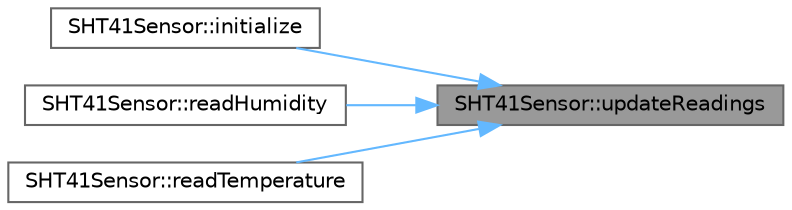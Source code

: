digraph "SHT41Sensor::updateReadings"
{
 // LATEX_PDF_SIZE
  bgcolor="transparent";
  edge [fontname=Helvetica,fontsize=10,labelfontname=Helvetica,labelfontsize=10];
  node [fontname=Helvetica,fontsize=10,shape=box,height=0.2,width=0.4];
  rankdir="RL";
  Node1 [id="Node000001",label="SHT41Sensor::updateReadings",height=0.2,width=0.4,color="gray40", fillcolor="grey60", style="filled", fontcolor="black",tooltip="Update both temperature and humidity readings from the sensor."];
  Node1 -> Node2 [id="edge1_Node000001_Node000002",dir="back",color="steelblue1",style="solid",tooltip=" "];
  Node2 [id="Node000002",label="SHT41Sensor::initialize",height=0.2,width=0.4,color="grey40", fillcolor="white", style="filled",URL="$class_s_h_t41_sensor.html#aaafd05897a6ffe0dcb1702801de086a9",tooltip="Initialize the sensor hardware."];
  Node1 -> Node3 [id="edge2_Node000001_Node000003",dir="back",color="steelblue1",style="solid",tooltip=" "];
  Node3 [id="Node000003",label="SHT41Sensor::readHumidity",height=0.2,width=0.4,color="grey40", fillcolor="white", style="filled",URL="$class_s_h_t41_sensor.html#a5af7f618ddaad1b4279ec9854143b4d5",tooltip="Read the current humidity value from the sensor."];
  Node1 -> Node4 [id="edge3_Node000001_Node000004",dir="back",color="steelblue1",style="solid",tooltip=" "];
  Node4 [id="Node000004",label="SHT41Sensor::readTemperature",height=0.2,width=0.4,color="grey40", fillcolor="white", style="filled",URL="$class_s_h_t41_sensor.html#ad6fae69966406732d5ebfb255a45c762",tooltip="Read the current temperature value from the sensor."];
}
